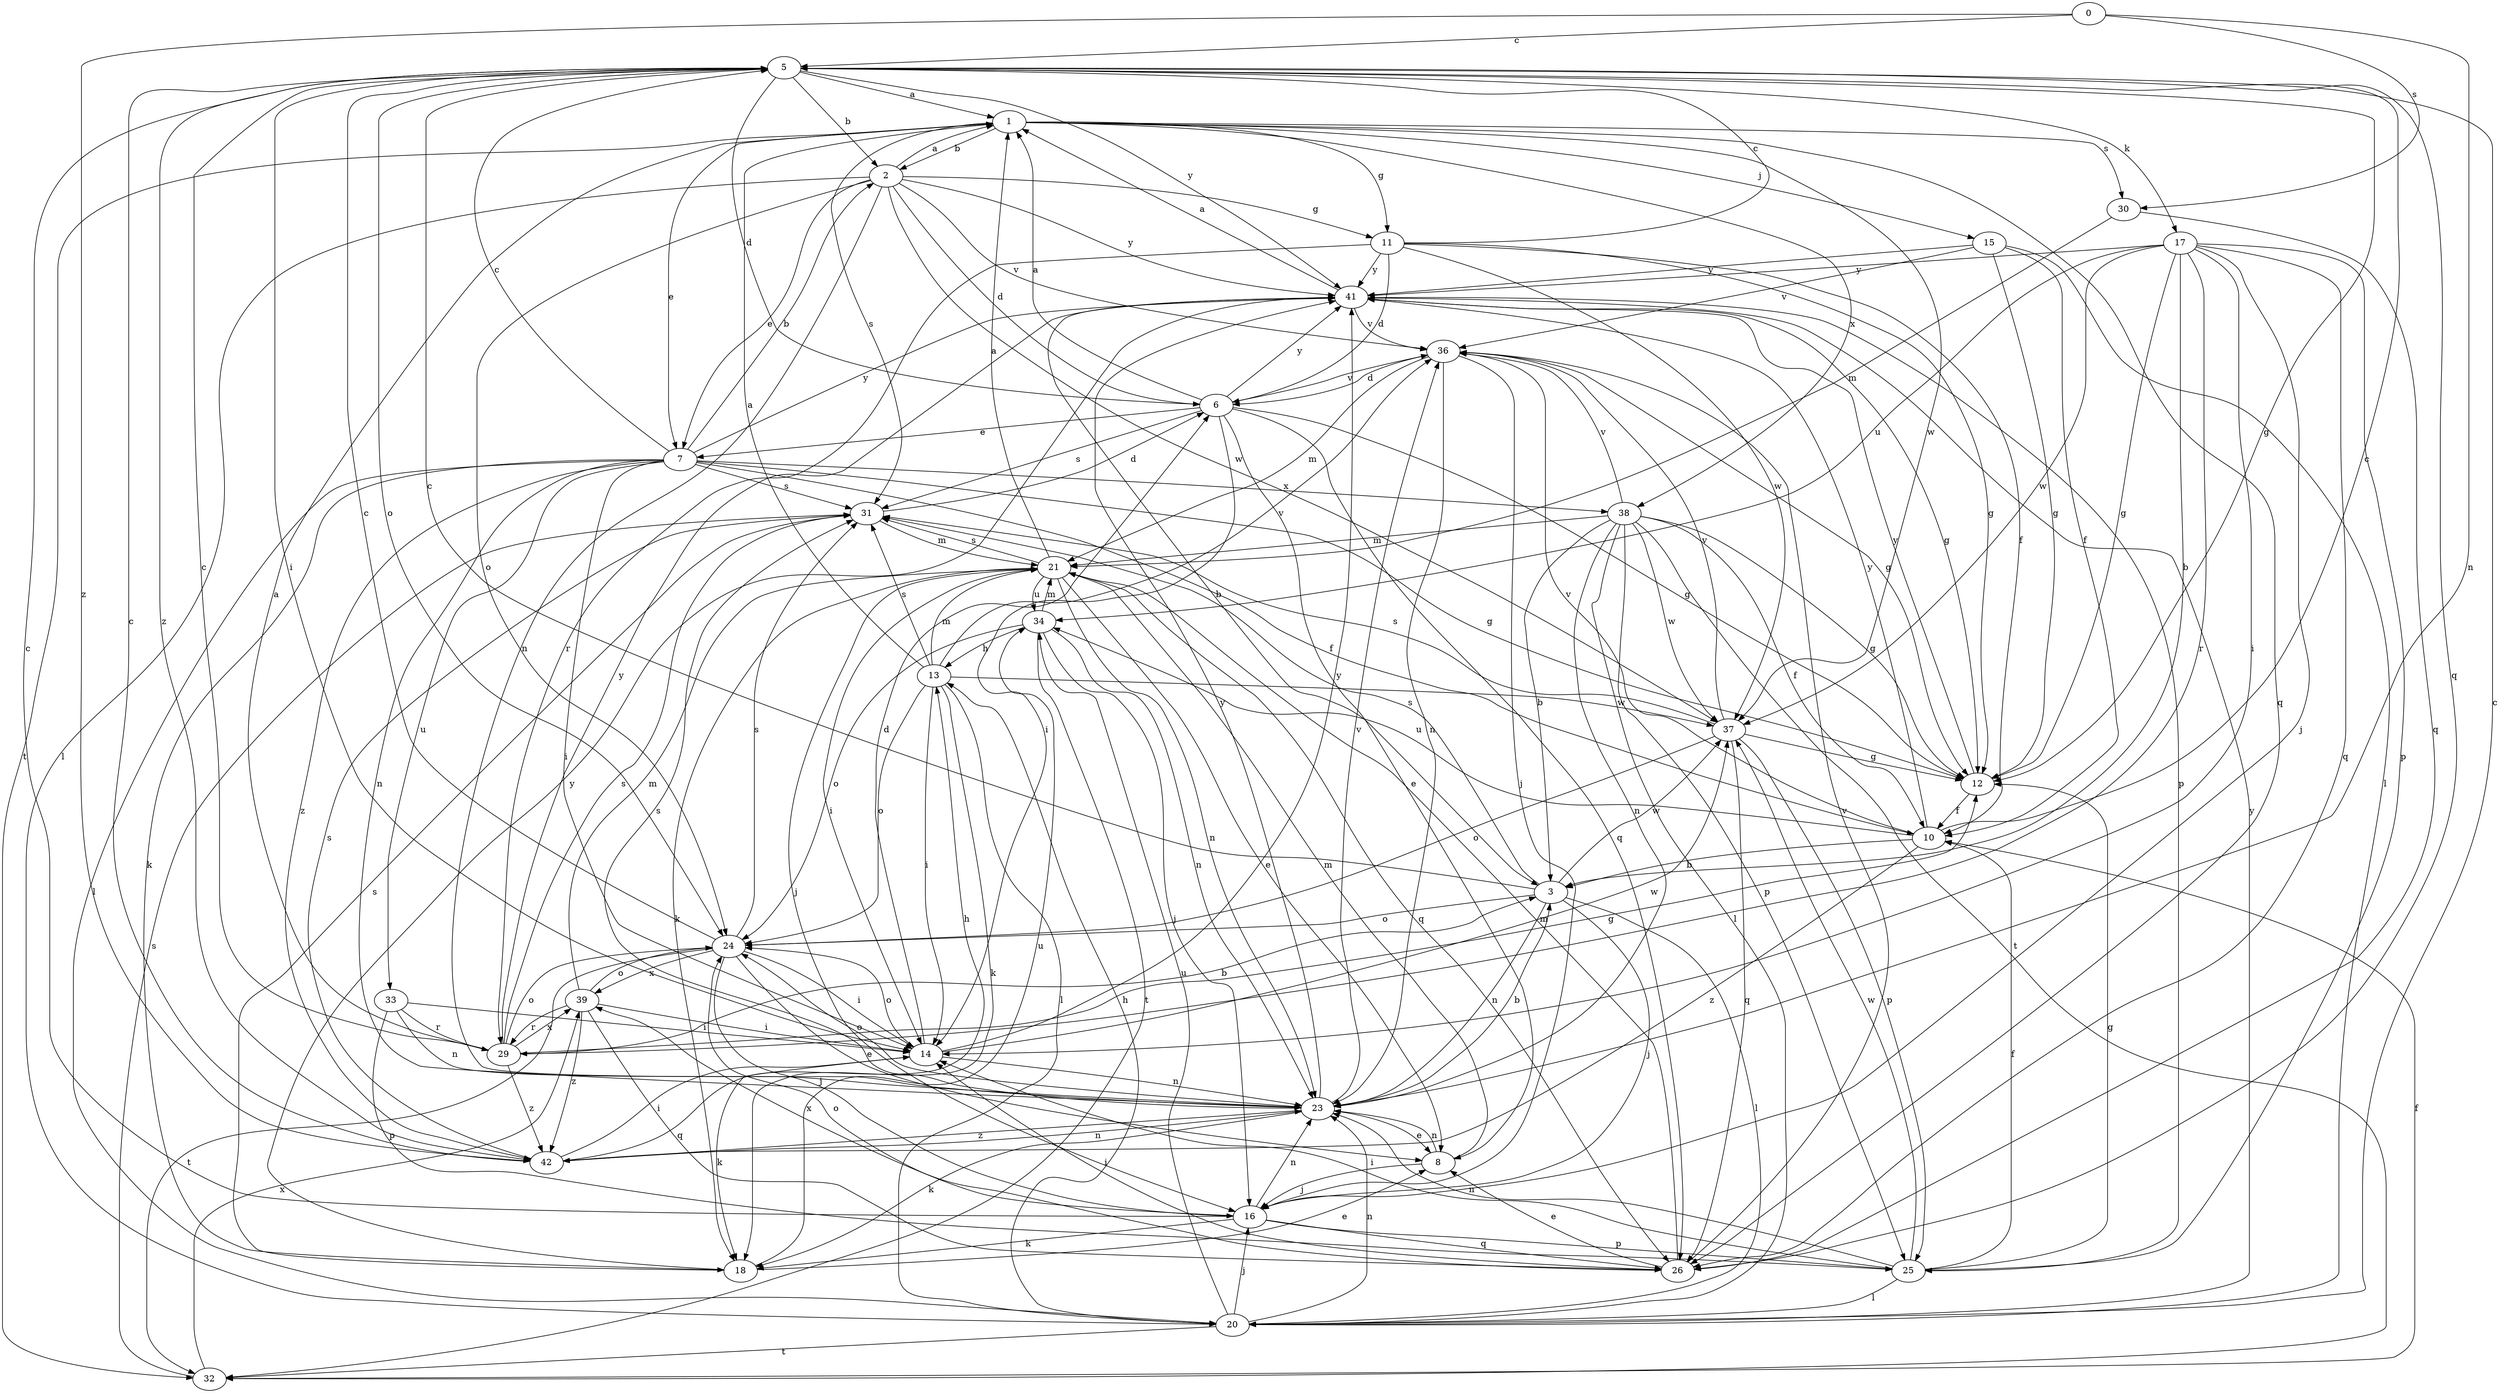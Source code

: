 strict digraph  {
0;
1;
2;
3;
5;
6;
7;
8;
10;
11;
12;
13;
14;
15;
16;
17;
18;
20;
21;
23;
24;
25;
26;
29;
30;
31;
32;
33;
34;
36;
37;
38;
39;
41;
42;
0 -> 5  [label=c];
0 -> 23  [label=n];
0 -> 30  [label=s];
0 -> 42  [label=z];
1 -> 2  [label=b];
1 -> 7  [label=e];
1 -> 11  [label=g];
1 -> 15  [label=j];
1 -> 26  [label=q];
1 -> 30  [label=s];
1 -> 31  [label=s];
1 -> 32  [label=t];
1 -> 37  [label=w];
1 -> 38  [label=x];
2 -> 1  [label=a];
2 -> 6  [label=d];
2 -> 7  [label=e];
2 -> 11  [label=g];
2 -> 20  [label=l];
2 -> 23  [label=n];
2 -> 24  [label=o];
2 -> 36  [label=v];
2 -> 37  [label=w];
2 -> 41  [label=y];
3 -> 5  [label=c];
3 -> 16  [label=j];
3 -> 20  [label=l];
3 -> 23  [label=n];
3 -> 24  [label=o];
3 -> 31  [label=s];
3 -> 37  [label=w];
5 -> 1  [label=a];
5 -> 2  [label=b];
5 -> 6  [label=d];
5 -> 12  [label=g];
5 -> 14  [label=i];
5 -> 17  [label=k];
5 -> 24  [label=o];
5 -> 26  [label=q];
5 -> 41  [label=y];
5 -> 42  [label=z];
6 -> 1  [label=a];
6 -> 7  [label=e];
6 -> 8  [label=e];
6 -> 12  [label=g];
6 -> 14  [label=i];
6 -> 26  [label=q];
6 -> 31  [label=s];
6 -> 36  [label=v];
6 -> 41  [label=y];
7 -> 2  [label=b];
7 -> 5  [label=c];
7 -> 10  [label=f];
7 -> 12  [label=g];
7 -> 14  [label=i];
7 -> 18  [label=k];
7 -> 20  [label=l];
7 -> 23  [label=n];
7 -> 31  [label=s];
7 -> 33  [label=u];
7 -> 38  [label=x];
7 -> 41  [label=y];
7 -> 42  [label=z];
8 -> 16  [label=j];
8 -> 21  [label=m];
8 -> 23  [label=n];
10 -> 3  [label=b];
10 -> 5  [label=c];
10 -> 34  [label=u];
10 -> 36  [label=v];
10 -> 41  [label=y];
10 -> 42  [label=z];
11 -> 5  [label=c];
11 -> 6  [label=d];
11 -> 10  [label=f];
11 -> 12  [label=g];
11 -> 29  [label=r];
11 -> 37  [label=w];
11 -> 41  [label=y];
12 -> 10  [label=f];
12 -> 41  [label=y];
13 -> 1  [label=a];
13 -> 14  [label=i];
13 -> 18  [label=k];
13 -> 20  [label=l];
13 -> 21  [label=m];
13 -> 24  [label=o];
13 -> 31  [label=s];
13 -> 36  [label=v];
13 -> 37  [label=w];
14 -> 6  [label=d];
14 -> 18  [label=k];
14 -> 23  [label=n];
14 -> 24  [label=o];
14 -> 37  [label=w];
14 -> 41  [label=y];
15 -> 10  [label=f];
15 -> 12  [label=g];
15 -> 20  [label=l];
15 -> 36  [label=v];
15 -> 41  [label=y];
16 -> 5  [label=c];
16 -> 18  [label=k];
16 -> 23  [label=n];
16 -> 25  [label=p];
16 -> 26  [label=q];
16 -> 39  [label=x];
17 -> 3  [label=b];
17 -> 12  [label=g];
17 -> 14  [label=i];
17 -> 16  [label=j];
17 -> 25  [label=p];
17 -> 26  [label=q];
17 -> 29  [label=r];
17 -> 34  [label=u];
17 -> 37  [label=w];
17 -> 41  [label=y];
18 -> 8  [label=e];
18 -> 31  [label=s];
18 -> 34  [label=u];
18 -> 41  [label=y];
20 -> 5  [label=c];
20 -> 13  [label=h];
20 -> 16  [label=j];
20 -> 23  [label=n];
20 -> 32  [label=t];
20 -> 34  [label=u];
20 -> 41  [label=y];
21 -> 1  [label=a];
21 -> 8  [label=e];
21 -> 14  [label=i];
21 -> 16  [label=j];
21 -> 18  [label=k];
21 -> 23  [label=n];
21 -> 26  [label=q];
21 -> 31  [label=s];
21 -> 34  [label=u];
23 -> 3  [label=b];
23 -> 8  [label=e];
23 -> 18  [label=k];
23 -> 24  [label=o];
23 -> 31  [label=s];
23 -> 36  [label=v];
23 -> 41  [label=y];
23 -> 42  [label=z];
24 -> 5  [label=c];
24 -> 8  [label=e];
24 -> 14  [label=i];
24 -> 16  [label=j];
24 -> 31  [label=s];
24 -> 32  [label=t];
24 -> 39  [label=x];
25 -> 10  [label=f];
25 -> 12  [label=g];
25 -> 14  [label=i];
25 -> 20  [label=l];
25 -> 23  [label=n];
25 -> 37  [label=w];
26 -> 8  [label=e];
26 -> 14  [label=i];
26 -> 21  [label=m];
26 -> 24  [label=o];
26 -> 36  [label=v];
29 -> 1  [label=a];
29 -> 3  [label=b];
29 -> 5  [label=c];
29 -> 12  [label=g];
29 -> 24  [label=o];
29 -> 31  [label=s];
29 -> 39  [label=x];
29 -> 41  [label=y];
29 -> 42  [label=z];
30 -> 21  [label=m];
30 -> 26  [label=q];
31 -> 6  [label=d];
31 -> 21  [label=m];
32 -> 10  [label=f];
32 -> 31  [label=s];
32 -> 39  [label=x];
33 -> 14  [label=i];
33 -> 23  [label=n];
33 -> 25  [label=p];
33 -> 29  [label=r];
34 -> 13  [label=h];
34 -> 16  [label=j];
34 -> 21  [label=m];
34 -> 23  [label=n];
34 -> 24  [label=o];
34 -> 32  [label=t];
36 -> 6  [label=d];
36 -> 12  [label=g];
36 -> 16  [label=j];
36 -> 21  [label=m];
36 -> 23  [label=n];
37 -> 12  [label=g];
37 -> 24  [label=o];
37 -> 25  [label=p];
37 -> 26  [label=q];
37 -> 31  [label=s];
37 -> 36  [label=v];
38 -> 3  [label=b];
38 -> 10  [label=f];
38 -> 12  [label=g];
38 -> 20  [label=l];
38 -> 21  [label=m];
38 -> 23  [label=n];
38 -> 25  [label=p];
38 -> 32  [label=t];
38 -> 36  [label=v];
38 -> 37  [label=w];
39 -> 14  [label=i];
39 -> 21  [label=m];
39 -> 24  [label=o];
39 -> 26  [label=q];
39 -> 29  [label=r];
39 -> 42  [label=z];
41 -> 1  [label=a];
41 -> 3  [label=b];
41 -> 12  [label=g];
41 -> 25  [label=p];
41 -> 36  [label=v];
42 -> 5  [label=c];
42 -> 13  [label=h];
42 -> 14  [label=i];
42 -> 23  [label=n];
42 -> 31  [label=s];
}

